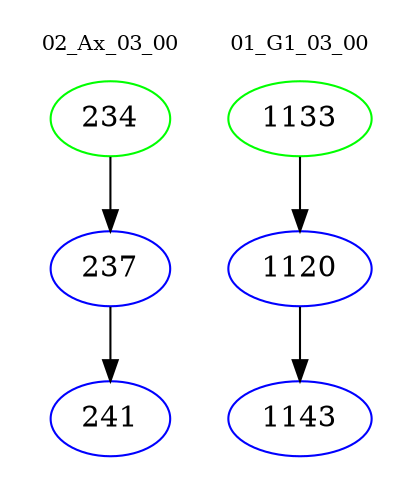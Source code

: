 digraph{
subgraph cluster_0 {
color = white
label = "02_Ax_03_00";
fontsize=10;
T0_234 [label="234", color="green"]
T0_234 -> T0_237 [color="black"]
T0_237 [label="237", color="blue"]
T0_237 -> T0_241 [color="black"]
T0_241 [label="241", color="blue"]
}
subgraph cluster_1 {
color = white
label = "01_G1_03_00";
fontsize=10;
T1_1133 [label="1133", color="green"]
T1_1133 -> T1_1120 [color="black"]
T1_1120 [label="1120", color="blue"]
T1_1120 -> T1_1143 [color="black"]
T1_1143 [label="1143", color="blue"]
}
}
